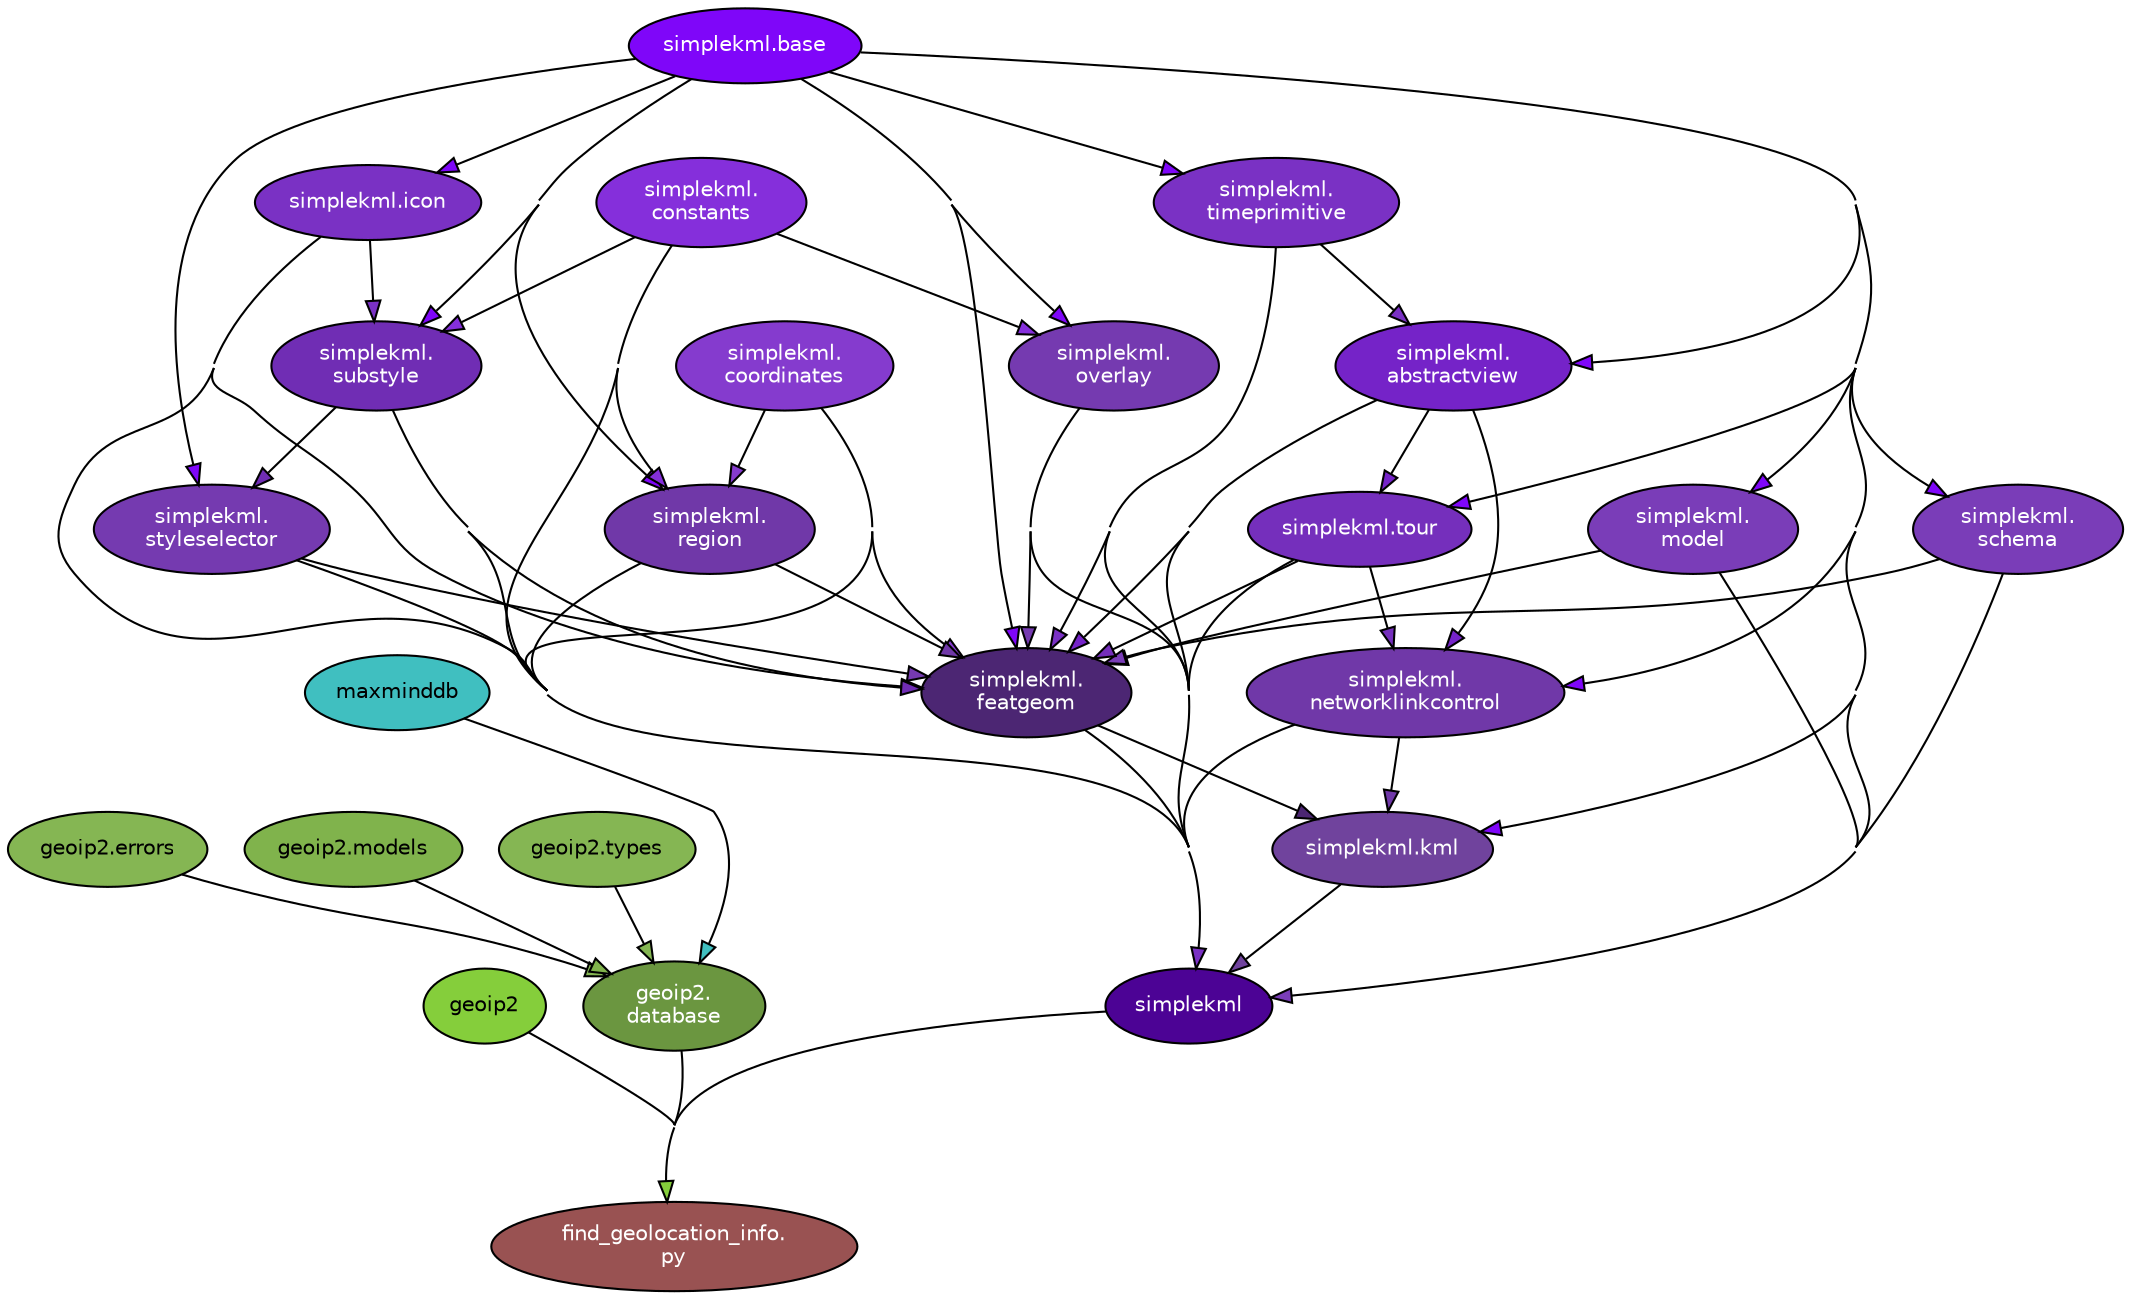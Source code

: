 
digraph G {
    concentrate = true;

    rankdir = TB;
    node [style=filled,fillcolor="#ffffff",fontcolor="#000000",fontname=Helvetica,fontsize=10];

    find_geolocation_info_py [fillcolor="#995252",fontcolor="#ffffff",label="find_geolocation_info\.\npy"];
    geoip2 [fillcolor="#85ce3b"];
    geoip2_database [fillcolor="#6b9640",fontcolor="#ffffff",label="geoip2\.\ndatabase"];
    geoip2_errors [fillcolor="#85b653",label="geoip2.errors"];
    geoip2_models [fillcolor="#80b34c",label="geoip2.models"];
    geoip2_types [fillcolor="#85b653",label="geoip2.types"];
    maxminddb [fillcolor="#40bfc0"];
    simplekml [fillcolor="#4c0395",fontcolor="#ffffff"];
    simplekml_abstractview [fillcolor="#7523c8",fontcolor="#ffffff",label="simplekml\.\nabstractview"];
    simplekml_base [fillcolor="#7f06f9",fontcolor="#ffffff",label="simplekml.base"];
    simplekml_constants [fillcolor="#852fdb",fontcolor="#ffffff",label="simplekml\.\nconstants"];
    simplekml_coordinates [fillcolor="#853bce",fontcolor="#ffffff",label="simplekml\.\ncoordinates"];
    simplekml_featgeom [fillcolor="#4c2673",fontcolor="#ffffff",label="simplekml\.\nfeatgeom"];
    simplekml_icon [fillcolor="#7a31c4",fontcolor="#ffffff",label="simplekml.icon"];
    simplekml_kml [fillcolor="#70439d",fontcolor="#ffffff",label="simplekml.kml"];
    simplekml_model [fillcolor="#7a3db8",fontcolor="#ffffff",label="simplekml\.\nmodel"];
    simplekml_networklinkcontrol [fillcolor="#7038a8",fontcolor="#ffffff",label="simplekml\.\nnetworklinkcontrol"];
    simplekml_overlay [fillcolor="#753ab0",fontcolor="#ffffff",label="simplekml\.\noverlay"];
    simplekml_region [fillcolor="#7038a8",fontcolor="#ffffff",label="simplekml\.\nregion"];
    simplekml_schema [fillcolor="#7a3db8",fontcolor="#ffffff",label="simplekml\.\nschema"];
    simplekml_styleselector [fillcolor="#753ab0",fontcolor="#ffffff",label="simplekml\.\nstyleselector"];
    simplekml_substyle [fillcolor="#702db4",fontcolor="#ffffff",label="simplekml\.\nsubstyle"];
    simplekml_timeprimitive [fillcolor="#7a31c4",fontcolor="#ffffff",label="simplekml\.\ntimeprimitive"];
    simplekml_tour [fillcolor="#752fbc",fontcolor="#ffffff",label="simplekml.tour"];
    geoip2 -> find_geolocation_info_py [fillcolor="#85ce3b",minlen="2"];
    geoip2_database -> find_geolocation_info_py [fillcolor="#6b9640",minlen="2"];
    geoip2_errors -> geoip2_database [fillcolor="#85b653"];
    geoip2_models -> geoip2_database [fillcolor="#80b34c"];
    geoip2_types -> geoip2_database [fillcolor="#85b653"];
    maxminddb -> geoip2_database [fillcolor="#40bfc0",minlen="2"];
    simplekml -> find_geolocation_info_py [fillcolor="#4c0395",minlen="2"];
    simplekml_abstractview -> simplekml [fillcolor="#7523c8"];
    simplekml_abstractview -> simplekml_featgeom [fillcolor="#7523c8"];
    simplekml_abstractview -> simplekml_networklinkcontrol [fillcolor="#7523c8"];
    simplekml_abstractview -> simplekml_tour [fillcolor="#7523c8"];
    simplekml_base -> simplekml [fillcolor="#7f06f9"];
    simplekml_base -> simplekml_abstractview [fillcolor="#7f06f9"];
    simplekml_base -> simplekml_featgeom [fillcolor="#7f06f9"];
    simplekml_base -> simplekml_icon [fillcolor="#7f06f9"];
    simplekml_base -> simplekml_kml [fillcolor="#7f06f9"];
    simplekml_base -> simplekml_model [fillcolor="#7f06f9"];
    simplekml_base -> simplekml_networklinkcontrol [fillcolor="#7f06f9"];
    simplekml_base -> simplekml_overlay [fillcolor="#7f06f9"];
    simplekml_base -> simplekml_region [fillcolor="#7f06f9"];
    simplekml_base -> simplekml_schema [fillcolor="#7f06f9"];
    simplekml_base -> simplekml_styleselector [fillcolor="#7f06f9"];
    simplekml_base -> simplekml_substyle [fillcolor="#7f06f9"];
    simplekml_base -> simplekml_timeprimitive [fillcolor="#7f06f9"];
    simplekml_base -> simplekml_tour [fillcolor="#7f06f9"];
    simplekml_constants -> simplekml [fillcolor="#852fdb"];
    simplekml_constants -> simplekml_overlay [fillcolor="#852fdb"];
    simplekml_constants -> simplekml_region [fillcolor="#852fdb"];
    simplekml_constants -> simplekml_substyle [fillcolor="#852fdb"];
    simplekml_coordinates -> simplekml [fillcolor="#853bce"];
    simplekml_coordinates -> simplekml_featgeom [fillcolor="#853bce"];
    simplekml_coordinates -> simplekml_region [fillcolor="#853bce"];
    simplekml_featgeom -> simplekml [fillcolor="#4c2673"];
    simplekml_featgeom -> simplekml_kml [fillcolor="#4c2673"];
    simplekml_icon -> simplekml [fillcolor="#7a31c4"];
    simplekml_icon -> simplekml_featgeom [fillcolor="#7a31c4"];
    simplekml_icon -> simplekml_substyle [fillcolor="#7a31c4"];
    simplekml_kml -> simplekml [fillcolor="#70439d"];
    simplekml_model -> simplekml [fillcolor="#7a3db8"];
    simplekml_model -> simplekml_featgeom [fillcolor="#7a3db8"];
    simplekml_networklinkcontrol -> simplekml [fillcolor="#7038a8"];
    simplekml_networklinkcontrol -> simplekml_kml [fillcolor="#7038a8"];
    simplekml_overlay -> simplekml [fillcolor="#753ab0"];
    simplekml_overlay -> simplekml_featgeom [fillcolor="#753ab0"];
    simplekml_region -> simplekml [fillcolor="#7038a8"];
    simplekml_region -> simplekml_featgeom [fillcolor="#7038a8"];
    simplekml_schema -> simplekml [fillcolor="#7a3db8"];
    simplekml_schema -> simplekml_featgeom [fillcolor="#7a3db8"];
    simplekml_styleselector -> simplekml [fillcolor="#753ab0"];
    simplekml_styleselector -> simplekml_featgeom [fillcolor="#753ab0"];
    simplekml_substyle -> simplekml [fillcolor="#702db4"];
    simplekml_substyle -> simplekml_featgeom [fillcolor="#702db4"];
    simplekml_substyle -> simplekml_styleselector [fillcolor="#702db4"];
    simplekml_timeprimitive -> simplekml [fillcolor="#7a31c4"];
    simplekml_timeprimitive -> simplekml_abstractview [fillcolor="#7a31c4"];
    simplekml_timeprimitive -> simplekml_featgeom [fillcolor="#7a31c4"];
    simplekml_tour -> simplekml [fillcolor="#752fbc"];
    simplekml_tour -> simplekml_featgeom [fillcolor="#752fbc"];
    simplekml_tour -> simplekml_networklinkcontrol [fillcolor="#752fbc"];
}

